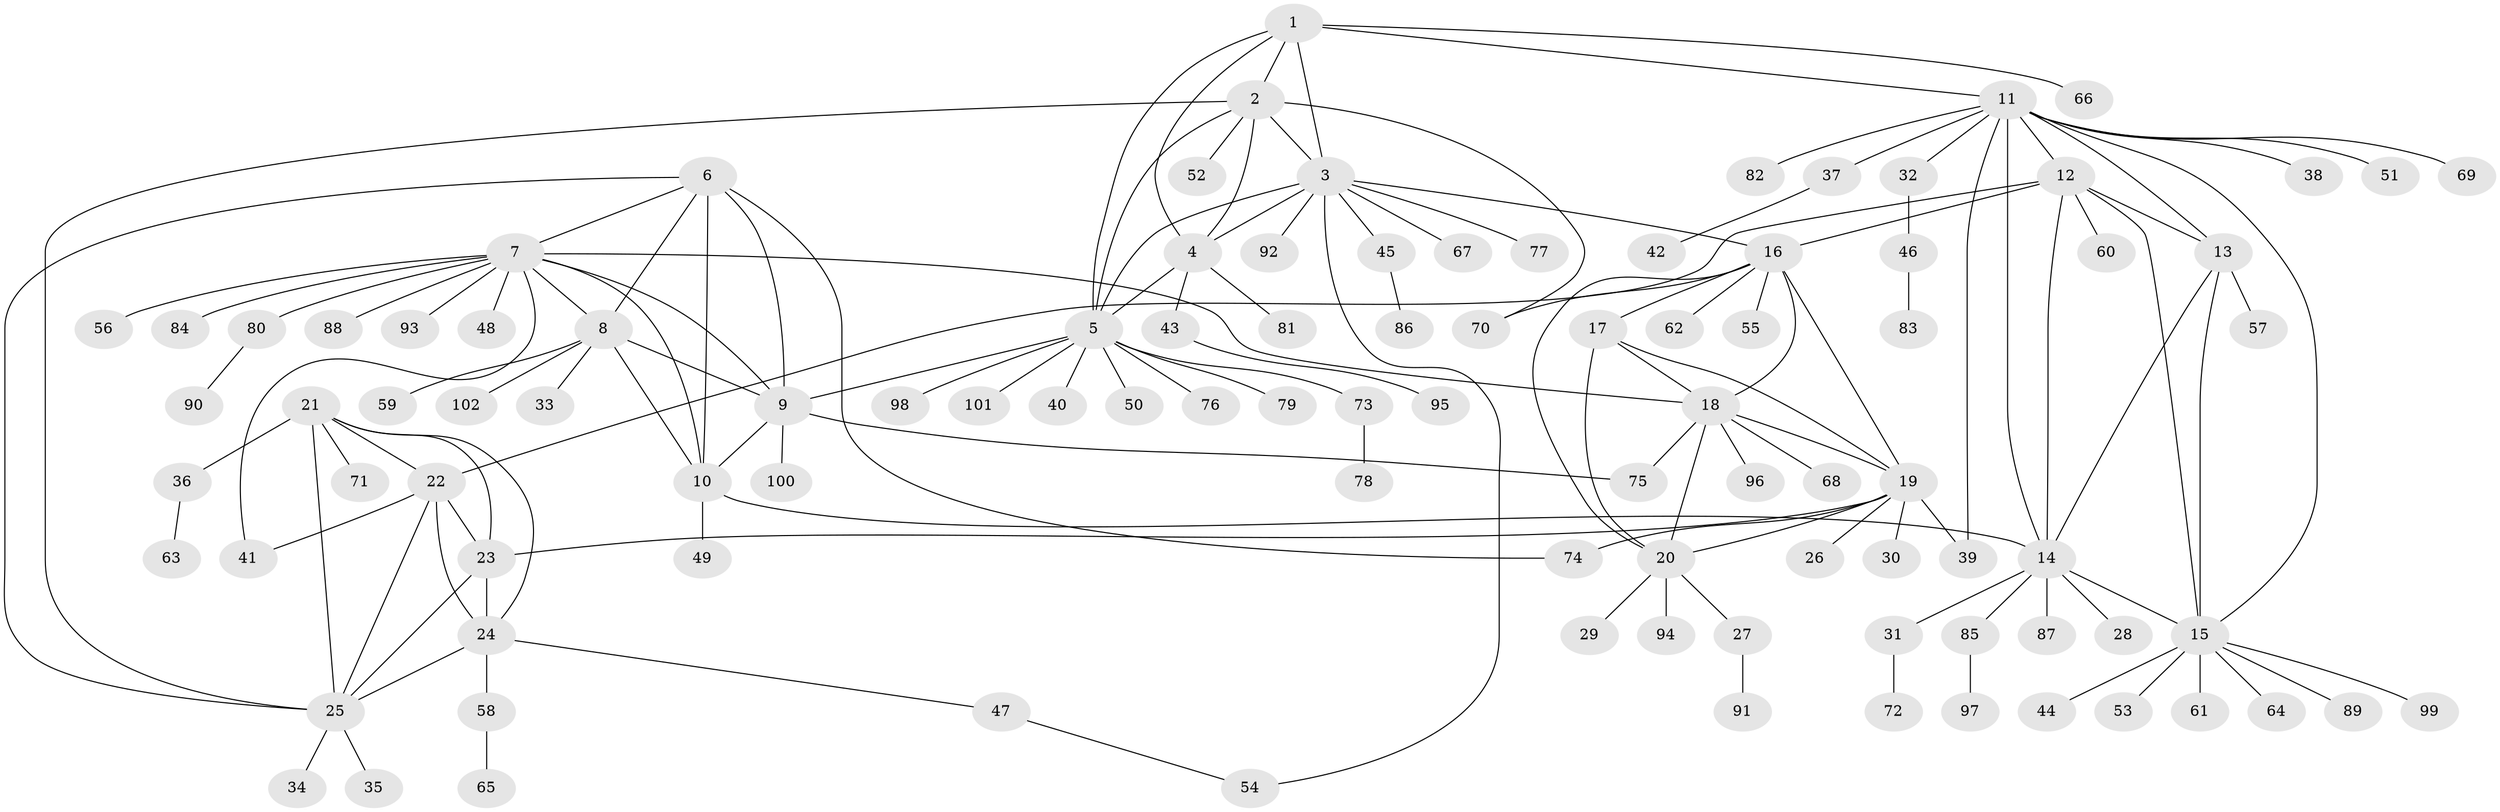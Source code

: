 // coarse degree distribution, {5: 0.075, 4: 0.05, 8: 0.05, 1: 0.725, 2: 0.025, 9: 0.025, 7: 0.025, 10: 0.025}
// Generated by graph-tools (version 1.1) at 2025/58/03/04/25 21:58:18]
// undirected, 102 vertices, 143 edges
graph export_dot {
graph [start="1"]
  node [color=gray90,style=filled];
  1;
  2;
  3;
  4;
  5;
  6;
  7;
  8;
  9;
  10;
  11;
  12;
  13;
  14;
  15;
  16;
  17;
  18;
  19;
  20;
  21;
  22;
  23;
  24;
  25;
  26;
  27;
  28;
  29;
  30;
  31;
  32;
  33;
  34;
  35;
  36;
  37;
  38;
  39;
  40;
  41;
  42;
  43;
  44;
  45;
  46;
  47;
  48;
  49;
  50;
  51;
  52;
  53;
  54;
  55;
  56;
  57;
  58;
  59;
  60;
  61;
  62;
  63;
  64;
  65;
  66;
  67;
  68;
  69;
  70;
  71;
  72;
  73;
  74;
  75;
  76;
  77;
  78;
  79;
  80;
  81;
  82;
  83;
  84;
  85;
  86;
  87;
  88;
  89;
  90;
  91;
  92;
  93;
  94;
  95;
  96;
  97;
  98;
  99;
  100;
  101;
  102;
  1 -- 2;
  1 -- 3;
  1 -- 4;
  1 -- 5;
  1 -- 11;
  1 -- 66;
  2 -- 3;
  2 -- 4;
  2 -- 5;
  2 -- 25;
  2 -- 52;
  2 -- 70;
  3 -- 4;
  3 -- 5;
  3 -- 16;
  3 -- 45;
  3 -- 54;
  3 -- 67;
  3 -- 77;
  3 -- 92;
  4 -- 5;
  4 -- 43;
  4 -- 81;
  5 -- 9;
  5 -- 40;
  5 -- 50;
  5 -- 73;
  5 -- 76;
  5 -- 79;
  5 -- 98;
  5 -- 101;
  6 -- 7;
  6 -- 8;
  6 -- 9;
  6 -- 10;
  6 -- 25;
  6 -- 74;
  7 -- 8;
  7 -- 9;
  7 -- 10;
  7 -- 18;
  7 -- 41;
  7 -- 48;
  7 -- 56;
  7 -- 80;
  7 -- 84;
  7 -- 88;
  7 -- 93;
  8 -- 9;
  8 -- 10;
  8 -- 33;
  8 -- 59;
  8 -- 102;
  9 -- 10;
  9 -- 75;
  9 -- 100;
  10 -- 14;
  10 -- 49;
  11 -- 12;
  11 -- 13;
  11 -- 14;
  11 -- 15;
  11 -- 32;
  11 -- 37;
  11 -- 38;
  11 -- 39;
  11 -- 51;
  11 -- 69;
  11 -- 82;
  12 -- 13;
  12 -- 14;
  12 -- 15;
  12 -- 16;
  12 -- 22;
  12 -- 60;
  13 -- 14;
  13 -- 15;
  13 -- 57;
  14 -- 15;
  14 -- 28;
  14 -- 31;
  14 -- 85;
  14 -- 87;
  15 -- 44;
  15 -- 53;
  15 -- 61;
  15 -- 64;
  15 -- 89;
  15 -- 99;
  16 -- 17;
  16 -- 18;
  16 -- 19;
  16 -- 20;
  16 -- 55;
  16 -- 62;
  16 -- 70;
  17 -- 18;
  17 -- 19;
  17 -- 20;
  18 -- 19;
  18 -- 20;
  18 -- 68;
  18 -- 75;
  18 -- 96;
  19 -- 20;
  19 -- 23;
  19 -- 26;
  19 -- 30;
  19 -- 39;
  19 -- 74;
  20 -- 27;
  20 -- 29;
  20 -- 94;
  21 -- 22;
  21 -- 23;
  21 -- 24;
  21 -- 25;
  21 -- 36;
  21 -- 71;
  22 -- 23;
  22 -- 24;
  22 -- 25;
  22 -- 41;
  23 -- 24;
  23 -- 25;
  24 -- 25;
  24 -- 47;
  24 -- 58;
  25 -- 34;
  25 -- 35;
  27 -- 91;
  31 -- 72;
  32 -- 46;
  36 -- 63;
  37 -- 42;
  43 -- 95;
  45 -- 86;
  46 -- 83;
  47 -- 54;
  58 -- 65;
  73 -- 78;
  80 -- 90;
  85 -- 97;
}
